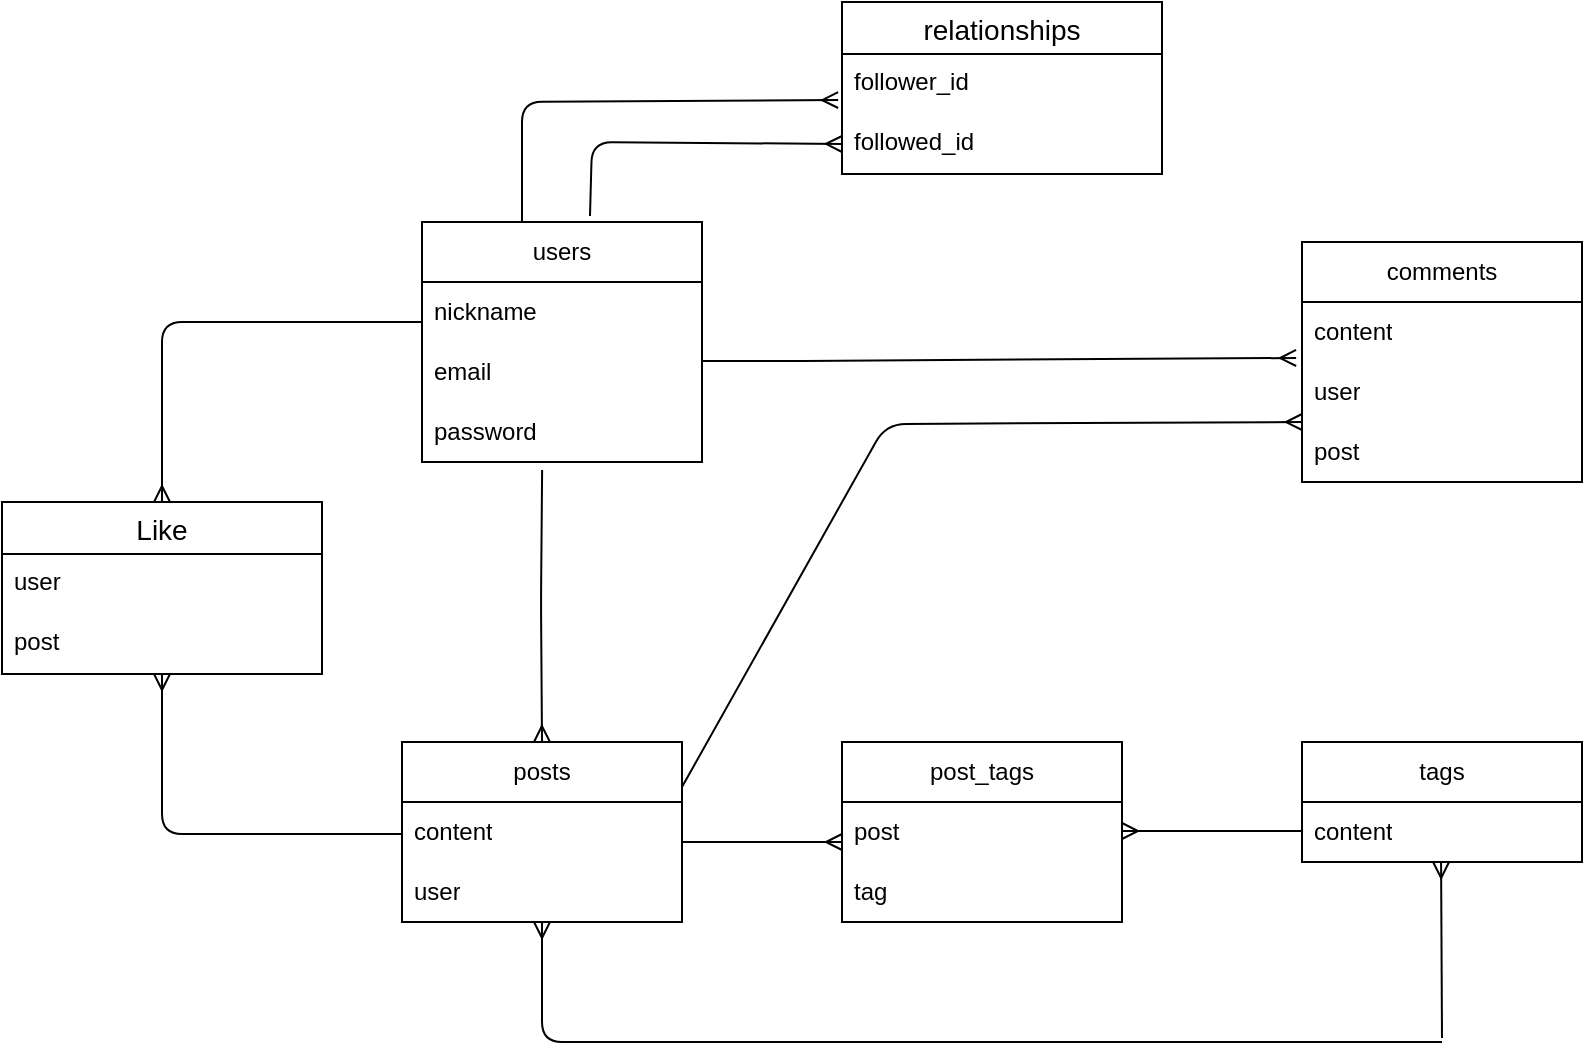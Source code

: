 <mxfile>
    <diagram id="7TspVeovjPJyTHmMvVNS" name="ページ1">
        <mxGraphModel dx="1152" dy="576" grid="1" gridSize="10" guides="1" tooltips="1" connect="1" arrows="1" fold="1" page="1" pageScale="1" pageWidth="827" pageHeight="1169" math="0" shadow="0">
            <root>
                <mxCell id="0"/>
                <mxCell id="1" parent="0"/>
                <mxCell id="2" value="users" style="swimlane;fontStyle=0;childLayout=stackLayout;horizontal=1;startSize=30;horizontalStack=0;resizeParent=1;resizeParentMax=0;resizeLast=0;collapsible=1;marginBottom=0;whiteSpace=wrap;html=1;" parent="1" vertex="1">
                    <mxGeometry x="220" y="130" width="140" height="120" as="geometry"/>
                </mxCell>
                <mxCell id="3" value="nickname" style="text;strokeColor=none;fillColor=none;align=left;verticalAlign=middle;spacingLeft=4;spacingRight=4;overflow=hidden;points=[[0,0.5],[1,0.5]];portConstraint=eastwest;rotatable=0;whiteSpace=wrap;html=1;" parent="2" vertex="1">
                    <mxGeometry y="30" width="140" height="30" as="geometry"/>
                </mxCell>
                <mxCell id="4" value="email" style="text;strokeColor=none;fillColor=none;align=left;verticalAlign=middle;spacingLeft=4;spacingRight=4;overflow=hidden;points=[[0,0.5],[1,0.5]];portConstraint=eastwest;rotatable=0;whiteSpace=wrap;html=1;" parent="2" vertex="1">
                    <mxGeometry y="60" width="140" height="30" as="geometry"/>
                </mxCell>
                <mxCell id="5" value="password" style="text;strokeColor=none;fillColor=none;align=left;verticalAlign=middle;spacingLeft=4;spacingRight=4;overflow=hidden;points=[[0,0.5],[1,0.5]];portConstraint=eastwest;rotatable=0;whiteSpace=wrap;html=1;" parent="2" vertex="1">
                    <mxGeometry y="90" width="140" height="30" as="geometry"/>
                </mxCell>
                <mxCell id="6" value="posts" style="swimlane;fontStyle=0;childLayout=stackLayout;horizontal=1;startSize=30;horizontalStack=0;resizeParent=1;resizeParentMax=0;resizeLast=0;collapsible=1;marginBottom=0;whiteSpace=wrap;html=1;" parent="1" vertex="1">
                    <mxGeometry x="210" y="390" width="140" height="90" as="geometry"/>
                </mxCell>
                <mxCell id="7" value="content" style="text;strokeColor=none;fillColor=none;align=left;verticalAlign=middle;spacingLeft=4;spacingRight=4;overflow=hidden;points=[[0,0.5],[1,0.5]];portConstraint=eastwest;rotatable=0;whiteSpace=wrap;html=1;" parent="6" vertex="1">
                    <mxGeometry y="30" width="140" height="30" as="geometry"/>
                </mxCell>
                <mxCell id="8" value="user" style="text;strokeColor=none;fillColor=none;align=left;verticalAlign=middle;spacingLeft=4;spacingRight=4;overflow=hidden;points=[[0,0.5],[1,0.5]];portConstraint=eastwest;rotatable=0;whiteSpace=wrap;html=1;" parent="6" vertex="1">
                    <mxGeometry y="60" width="140" height="30" as="geometry"/>
                </mxCell>
                <mxCell id="9" value="comments" style="swimlane;fontStyle=0;childLayout=stackLayout;horizontal=1;startSize=30;horizontalStack=0;resizeParent=1;resizeParentMax=0;resizeLast=0;collapsible=1;marginBottom=0;whiteSpace=wrap;html=1;" parent="1" vertex="1">
                    <mxGeometry x="660" y="140" width="140" height="120" as="geometry"/>
                </mxCell>
                <mxCell id="10" value="content" style="text;strokeColor=none;fillColor=none;align=left;verticalAlign=middle;spacingLeft=4;spacingRight=4;overflow=hidden;points=[[0,0.5],[1,0.5]];portConstraint=eastwest;rotatable=0;whiteSpace=wrap;html=1;" parent="9" vertex="1">
                    <mxGeometry y="30" width="140" height="30" as="geometry"/>
                </mxCell>
                <mxCell id="11" value="user" style="text;strokeColor=none;fillColor=none;align=left;verticalAlign=middle;spacingLeft=4;spacingRight=4;overflow=hidden;points=[[0,0.5],[1,0.5]];portConstraint=eastwest;rotatable=0;whiteSpace=wrap;html=1;" parent="9" vertex="1">
                    <mxGeometry y="60" width="140" height="30" as="geometry"/>
                </mxCell>
                <mxCell id="12" value="post" style="text;strokeColor=none;fillColor=none;align=left;verticalAlign=middle;spacingLeft=4;spacingRight=4;overflow=hidden;points=[[0,0.5],[1,0.5]];portConstraint=eastwest;rotatable=0;whiteSpace=wrap;html=1;" parent="9" vertex="1">
                    <mxGeometry y="90" width="140" height="30" as="geometry"/>
                </mxCell>
                <mxCell id="13" value="post_tags" style="swimlane;fontStyle=0;childLayout=stackLayout;horizontal=1;startSize=30;horizontalStack=0;resizeParent=1;resizeParentMax=0;resizeLast=0;collapsible=1;marginBottom=0;whiteSpace=wrap;html=1;" parent="1" vertex="1">
                    <mxGeometry x="430" y="390" width="140" height="90" as="geometry"/>
                </mxCell>
                <mxCell id="14" value="post" style="text;strokeColor=none;fillColor=none;align=left;verticalAlign=middle;spacingLeft=4;spacingRight=4;overflow=hidden;points=[[0,0.5],[1,0.5]];portConstraint=eastwest;rotatable=0;whiteSpace=wrap;html=1;" parent="13" vertex="1">
                    <mxGeometry y="30" width="140" height="30" as="geometry"/>
                </mxCell>
                <mxCell id="15" value="tag" style="text;strokeColor=none;fillColor=none;align=left;verticalAlign=middle;spacingLeft=4;spacingRight=4;overflow=hidden;points=[[0,0.5],[1,0.5]];portConstraint=eastwest;rotatable=0;whiteSpace=wrap;html=1;" parent="13" vertex="1">
                    <mxGeometry y="60" width="140" height="30" as="geometry"/>
                </mxCell>
                <mxCell id="16" value="tags" style="swimlane;fontStyle=0;childLayout=stackLayout;horizontal=1;startSize=30;horizontalStack=0;resizeParent=1;resizeParentMax=0;resizeLast=0;collapsible=1;marginBottom=0;whiteSpace=wrap;html=1;" parent="1" vertex="1">
                    <mxGeometry x="660" y="390" width="140" height="60" as="geometry"/>
                </mxCell>
                <mxCell id="17" value="content" style="text;strokeColor=none;fillColor=none;align=left;verticalAlign=middle;spacingLeft=4;spacingRight=4;overflow=hidden;points=[[0,0.5],[1,0.5]];portConstraint=eastwest;rotatable=0;whiteSpace=wrap;html=1;" parent="16" vertex="1">
                    <mxGeometry y="30" width="140" height="30" as="geometry"/>
                </mxCell>
                <mxCell id="18" value="" style="html=1;endArrow=ERmany;endFill=0;entryX=-0.021;entryY=-0.067;entryDx=0;entryDy=0;entryPerimeter=0;" parent="1" target="11" edge="1">
                    <mxGeometry width="100" relative="1" as="geometry">
                        <mxPoint x="360" y="199.5" as="sourcePoint"/>
                        <mxPoint x="600" y="199.5" as="targetPoint"/>
                        <Array as="points">
                            <mxPoint x="400" y="199.5"/>
                        </Array>
                    </mxGeometry>
                </mxCell>
                <mxCell id="19" value="" style="html=1;endArrow=ERmany;endFill=0;exitX=0.429;exitY=1.133;exitDx=0;exitDy=0;exitPerimeter=0;" parent="1" source="5" edge="1">
                    <mxGeometry width="100" relative="1" as="geometry">
                        <mxPoint x="279.56" y="262" as="sourcePoint"/>
                        <mxPoint x="280" y="390" as="targetPoint"/>
                        <Array as="points">
                            <mxPoint x="279.5" y="319.99"/>
                        </Array>
                    </mxGeometry>
                </mxCell>
                <mxCell id="20" value="" style="html=1;endArrow=ERmany;endFill=0;exitX=1;exitY=0.25;exitDx=0;exitDy=0;entryX=-0.014;entryY=0.3;entryDx=0;entryDy=0;entryPerimeter=0;" parent="1" source="6" edge="1">
                    <mxGeometry width="100" relative="1" as="geometry">
                        <mxPoint x="370.94" y="377.04" as="sourcePoint"/>
                        <mxPoint x="660" y="230" as="targetPoint"/>
                        <Array as="points">
                            <mxPoint x="451.96" y="231"/>
                        </Array>
                    </mxGeometry>
                </mxCell>
                <mxCell id="21" value="" style="html=1;endArrow=ERmany;endFill=0;" parent="1" edge="1">
                    <mxGeometry width="100" relative="1" as="geometry">
                        <mxPoint x="350" y="440" as="sourcePoint"/>
                        <mxPoint x="430" y="440" as="targetPoint"/>
                    </mxGeometry>
                </mxCell>
                <mxCell id="24" value="" style="html=1;endArrow=ERmany;endFill=0;entryX=1;entryY=0.5;entryDx=0;entryDy=0;" parent="1" edge="1">
                    <mxGeometry width="100" relative="1" as="geometry">
                        <mxPoint x="660" y="434.5" as="sourcePoint"/>
                        <mxPoint x="570" y="434.5" as="targetPoint"/>
                    </mxGeometry>
                </mxCell>
                <mxCell id="25" value="" style="html=1;endArrow=ERmany;endFill=0;" parent="1" edge="1">
                    <mxGeometry width="100" relative="1" as="geometry">
                        <mxPoint x="730" y="540" as="sourcePoint"/>
                        <mxPoint x="280" y="480" as="targetPoint"/>
                        <Array as="points">
                            <mxPoint x="280" y="540"/>
                        </Array>
                    </mxGeometry>
                </mxCell>
                <mxCell id="26" value="" style="html=1;endArrow=ERmany;endFill=0;entryX=0.486;entryY=1.067;entryDx=0;entryDy=0;entryPerimeter=0;" parent="1" edge="1">
                    <mxGeometry width="100" relative="1" as="geometry">
                        <mxPoint x="730" y="538" as="sourcePoint"/>
                        <mxPoint x="729.54" y="450" as="targetPoint"/>
                    </mxGeometry>
                </mxCell>
                <mxCell id="27" value="Like" style="swimlane;fontStyle=0;childLayout=stackLayout;horizontal=1;startSize=26;horizontalStack=0;resizeParent=1;resizeParentMax=0;resizeLast=0;collapsible=1;marginBottom=0;align=center;fontSize=14;" parent="1" vertex="1">
                    <mxGeometry x="10" y="270" width="160" height="86" as="geometry"/>
                </mxCell>
                <mxCell id="28" value="user" style="text;strokeColor=none;fillColor=none;spacingLeft=4;spacingRight=4;overflow=hidden;rotatable=0;points=[[0,0.5],[1,0.5]];portConstraint=eastwest;fontSize=12;" parent="27" vertex="1">
                    <mxGeometry y="26" width="160" height="30" as="geometry"/>
                </mxCell>
                <mxCell id="29" value="post" style="text;strokeColor=none;fillColor=none;spacingLeft=4;spacingRight=4;overflow=hidden;rotatable=0;points=[[0,0.5],[1,0.5]];portConstraint=eastwest;fontSize=12;" parent="27" vertex="1">
                    <mxGeometry y="56" width="160" height="30" as="geometry"/>
                </mxCell>
                <mxCell id="38" value="" style="html=1;endArrow=ERmany;endFill=0;" parent="1" edge="1">
                    <mxGeometry width="100" relative="1" as="geometry">
                        <mxPoint x="220" y="180" as="sourcePoint"/>
                        <mxPoint x="90" y="270" as="targetPoint"/>
                        <Array as="points">
                            <mxPoint x="90" y="180"/>
                        </Array>
                    </mxGeometry>
                </mxCell>
                <mxCell id="39" value="" style="html=1;endArrow=ERmany;endFill=0;" parent="1" edge="1">
                    <mxGeometry width="100" relative="1" as="geometry">
                        <mxPoint x="210" y="436" as="sourcePoint"/>
                        <mxPoint x="90" y="356" as="targetPoint"/>
                        <Array as="points">
                            <mxPoint x="90" y="436"/>
                        </Array>
                    </mxGeometry>
                </mxCell>
                <mxCell id="40" value="relationships" style="swimlane;fontStyle=0;childLayout=stackLayout;horizontal=1;startSize=26;horizontalStack=0;resizeParent=1;resizeParentMax=0;resizeLast=0;collapsible=1;marginBottom=0;align=center;fontSize=14;" vertex="1" parent="1">
                    <mxGeometry x="430" y="20" width="160" height="86" as="geometry"/>
                </mxCell>
                <mxCell id="41" value="follower_id" style="text;strokeColor=none;fillColor=none;spacingLeft=4;spacingRight=4;overflow=hidden;rotatable=0;points=[[0,0.5],[1,0.5]];portConstraint=eastwest;fontSize=12;" vertex="1" parent="40">
                    <mxGeometry y="26" width="160" height="30" as="geometry"/>
                </mxCell>
                <mxCell id="42" value="followed_id" style="text;strokeColor=none;fillColor=none;spacingLeft=4;spacingRight=4;overflow=hidden;rotatable=0;points=[[0,0.5],[1,0.5]];portConstraint=eastwest;fontSize=12;" vertex="1" parent="40">
                    <mxGeometry y="56" width="160" height="30" as="geometry"/>
                </mxCell>
                <mxCell id="44" value="" style="html=1;endArrow=ERmany;endFill=0;entryX=-0.012;entryY=0.767;entryDx=0;entryDy=0;entryPerimeter=0;" edge="1" parent="1" target="41">
                    <mxGeometry width="100" relative="1" as="geometry">
                        <mxPoint x="270" y="130" as="sourcePoint"/>
                        <mxPoint x="530" y="40" as="targetPoint"/>
                        <Array as="points">
                            <mxPoint x="270" y="70"/>
                        </Array>
                    </mxGeometry>
                </mxCell>
                <mxCell id="45" value="" style="html=1;endArrow=ERmany;endFill=0;entryX=0;entryY=0.5;entryDx=0;entryDy=0;exitX=0.6;exitY=-0.025;exitDx=0;exitDy=0;exitPerimeter=0;" edge="1" parent="1" source="2" target="42">
                    <mxGeometry width="100" relative="1" as="geometry">
                        <mxPoint x="305" y="120" as="sourcePoint"/>
                        <mxPoint x="414.0" y="90.0" as="targetPoint"/>
                        <Array as="points">
                            <mxPoint x="305" y="90"/>
                        </Array>
                    </mxGeometry>
                </mxCell>
            </root>
        </mxGraphModel>
    </diagram>
</mxfile>